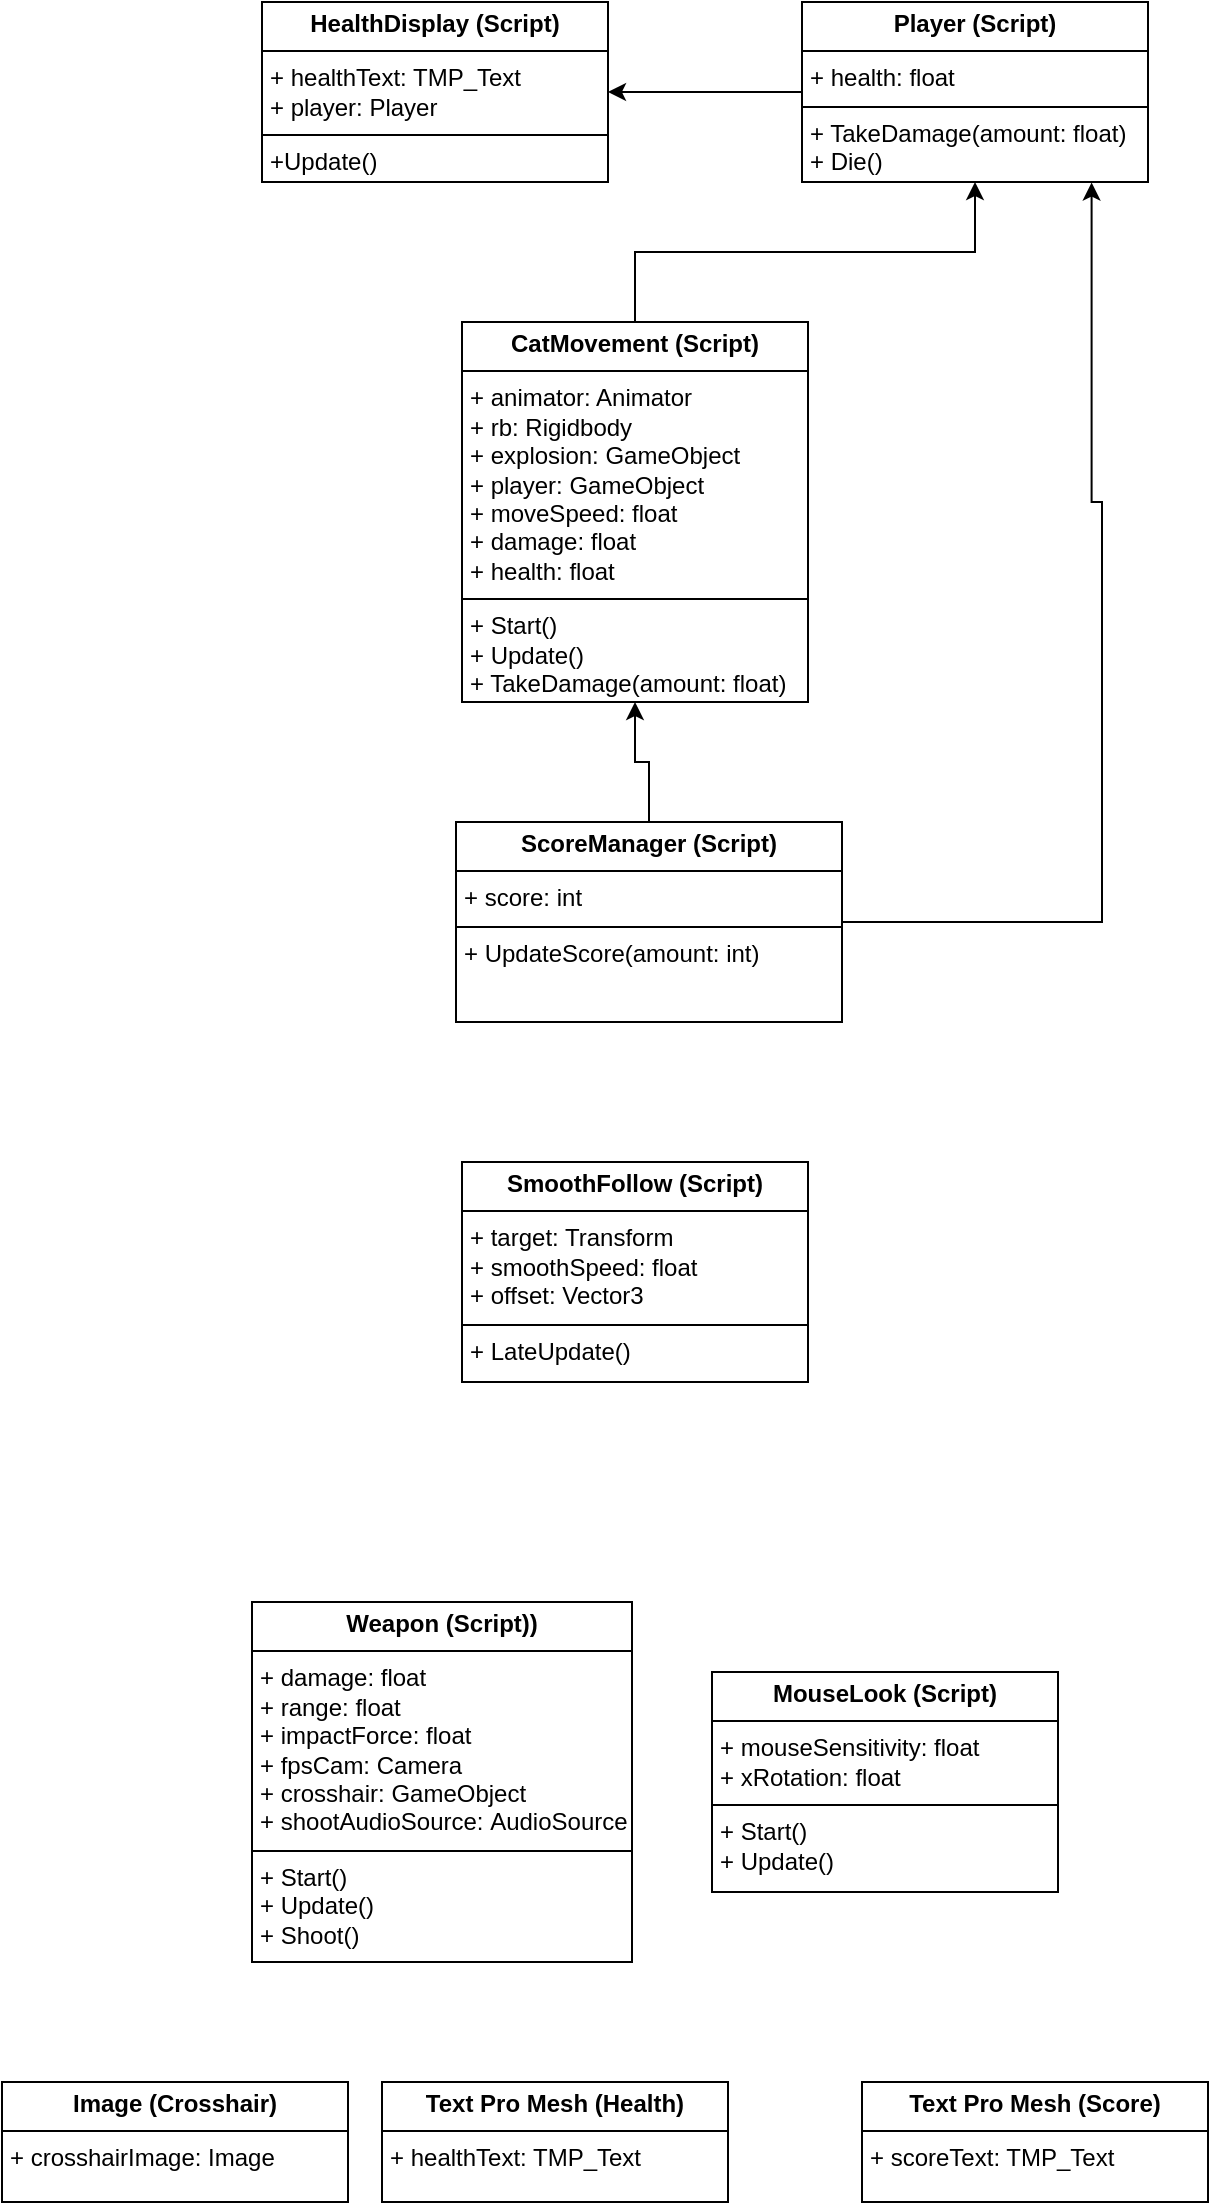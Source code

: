 <mxfile version="24.5.3" type="github">
  <diagram name="Page-1" id="X96pb6gemrsFgxf1uW4I">
    <mxGraphModel dx="1764" dy="1093" grid="1" gridSize="10" guides="1" tooltips="1" connect="1" arrows="1" fold="1" page="1" pageScale="1" pageWidth="827" pageHeight="1169" math="0" shadow="0">
      <root>
        <mxCell id="0" />
        <mxCell id="1" parent="0" />
        <mxCell id="RegmWioSiNK_sRXXEJvZ-21" style="edgeStyle=orthogonalEdgeStyle;rounded=0;orthogonalLoop=1;jettySize=auto;html=1;exitX=0;exitY=0.5;exitDx=0;exitDy=0;entryX=1;entryY=0.5;entryDx=0;entryDy=0;" edge="1" parent="1" source="RegmWioSiNK_sRXXEJvZ-3" target="RegmWioSiNK_sRXXEJvZ-4">
          <mxGeometry relative="1" as="geometry" />
        </mxCell>
        <mxCell id="RegmWioSiNK_sRXXEJvZ-3" value="&lt;p style=&quot;margin:0px;margin-top:4px;text-align:center;&quot;&gt;&lt;b&gt;Player (Script)&lt;/b&gt;&lt;/p&gt;&lt;hr size=&quot;1&quot; style=&quot;border-style:solid;&quot;&gt;&lt;p style=&quot;margin:0px;margin-left:4px;&quot;&gt;+ health: float&lt;/p&gt;&lt;hr size=&quot;1&quot; style=&quot;border-style:solid;&quot;&gt;&lt;p style=&quot;margin:0px;margin-left:4px;&quot;&gt;+ TakeDamage(amount: float)&lt;/p&gt;&lt;p style=&quot;margin:0px;margin-left:4px;&quot;&gt;+ Die()&lt;/p&gt;&lt;p style=&quot;margin:0px;margin-left:4px;&quot;&gt;&lt;br&gt;&lt;/p&gt;" style="verticalAlign=top;align=left;overflow=fill;html=1;whiteSpace=wrap;" vertex="1" parent="1">
          <mxGeometry x="440" y="40" width="173" height="90" as="geometry" />
        </mxCell>
        <mxCell id="RegmWioSiNK_sRXXEJvZ-4" value="&lt;p style=&quot;margin:0px;margin-top:4px;text-align:center;&quot;&gt;&lt;b&gt;HealthDisplay (Script)&lt;/b&gt;&lt;br&gt;&lt;/p&gt;&lt;hr size=&quot;1&quot; style=&quot;border-style:solid;&quot;&gt;&lt;p style=&quot;margin:0px;margin-left:4px;&quot;&gt;+&amp;nbsp;healthText: TMP_Text&lt;/p&gt;&lt;p style=&quot;margin:0px;margin-left:4px;&quot;&gt;+&amp;nbsp;player: Player&lt;/p&gt;&lt;hr size=&quot;1&quot; style=&quot;border-style:solid;&quot;&gt;&lt;p style=&quot;margin:0px;margin-left:4px;&quot;&gt;+&lt;span style=&quot;background-color: initial;&quot;&gt;Update()&lt;/span&gt;&lt;/p&gt;&lt;div&gt;&lt;span style=&quot;background-color: initial;&quot;&gt;&lt;br&gt;&lt;/span&gt;&lt;/div&gt;&lt;p style=&quot;margin:0px;margin-left:4px;&quot;&gt;&lt;br&gt;&lt;/p&gt;" style="verticalAlign=top;align=left;overflow=fill;html=1;whiteSpace=wrap;" vertex="1" parent="1">
          <mxGeometry x="170" y="40" width="173" height="90" as="geometry" />
        </mxCell>
        <mxCell id="RegmWioSiNK_sRXXEJvZ-22" style="edgeStyle=orthogonalEdgeStyle;rounded=0;orthogonalLoop=1;jettySize=auto;html=1;entryX=0.5;entryY=1;entryDx=0;entryDy=0;" edge="1" parent="1" source="RegmWioSiNK_sRXXEJvZ-6" target="RegmWioSiNK_sRXXEJvZ-3">
          <mxGeometry relative="1" as="geometry" />
        </mxCell>
        <mxCell id="RegmWioSiNK_sRXXEJvZ-6" value="&lt;p style=&quot;margin:0px;margin-top:4px;text-align:center;&quot;&gt;&lt;span style=&quot;background-color: initial; text-align: left;&quot;&gt;&lt;b&gt;CatMovement (Script)&lt;/b&gt;&lt;/span&gt;&lt;/p&gt;&lt;hr size=&quot;1&quot; style=&quot;border-style:solid;&quot;&gt;&lt;p style=&quot;margin:0px;margin-left:4px;&quot;&gt;+&amp;nbsp;&lt;span style=&quot;background-color: initial;&quot;&gt;animator: Animator&lt;/span&gt;&lt;/p&gt;&lt;p style=&quot;margin:0px;margin-left:4px;&quot;&gt;+ rb: Rigidbody&lt;/p&gt;&lt;p style=&quot;margin:0px;margin-left:4px;&quot;&gt;+ explosion: GameObject&lt;/p&gt;&lt;p style=&quot;margin:0px;margin-left:4px;&quot;&gt;+ player: GameObject&lt;/p&gt;&lt;p style=&quot;margin:0px;margin-left:4px;&quot;&gt;+ moveSpeed: float&lt;/p&gt;&lt;p style=&quot;margin:0px;margin-left:4px;&quot;&gt;+ damage: float&lt;/p&gt;&lt;p style=&quot;margin:0px;margin-left:4px;&quot;&gt;+ health: float&lt;/p&gt;&lt;hr size=&quot;1&quot; style=&quot;border-style:solid;&quot;&gt;&lt;p style=&quot;margin:0px;margin-left:4px;&quot;&gt;+&amp;nbsp;&lt;span style=&quot;background-color: initial;&quot;&gt;Start()&lt;/span&gt;&lt;/p&gt;&lt;p style=&quot;margin:0px;margin-left:4px;&quot;&gt;+ Update()&lt;/p&gt;&lt;p style=&quot;margin:0px;margin-left:4px;&quot;&gt;+ TakeDamage(amount: float)&lt;/p&gt;" style="verticalAlign=top;align=left;overflow=fill;html=1;whiteSpace=wrap;" vertex="1" parent="1">
          <mxGeometry x="270" y="200" width="173" height="190" as="geometry" />
        </mxCell>
        <mxCell id="RegmWioSiNK_sRXXEJvZ-23" style="edgeStyle=orthogonalEdgeStyle;rounded=0;orthogonalLoop=1;jettySize=auto;html=1;entryX=0.5;entryY=1;entryDx=0;entryDy=0;" edge="1" parent="1" source="RegmWioSiNK_sRXXEJvZ-8" target="RegmWioSiNK_sRXXEJvZ-6">
          <mxGeometry relative="1" as="geometry" />
        </mxCell>
        <mxCell id="RegmWioSiNK_sRXXEJvZ-24" style="edgeStyle=orthogonalEdgeStyle;rounded=0;orthogonalLoop=1;jettySize=auto;html=1;entryX=0.837;entryY=1.003;entryDx=0;entryDy=0;entryPerimeter=0;" edge="1" parent="1" source="RegmWioSiNK_sRXXEJvZ-8" target="RegmWioSiNK_sRXXEJvZ-3">
          <mxGeometry relative="1" as="geometry">
            <mxPoint x="670" y="160.0" as="targetPoint" />
            <Array as="points">
              <mxPoint x="590" y="500" />
              <mxPoint x="590" y="290" />
              <mxPoint x="585" y="290" />
            </Array>
          </mxGeometry>
        </mxCell>
        <mxCell id="RegmWioSiNK_sRXXEJvZ-8" value="&lt;p style=&quot;text-align: center; margin: 4px 0px 0px;&quot;&gt;&lt;span style=&quot;background-color: initial; text-align: left;&quot;&gt;&lt;b&gt;ScoreManager (Script)&lt;/b&gt;&lt;/span&gt;&lt;br&gt;&lt;/p&gt;&lt;hr size=&quot;1&quot; style=&quot;border-style:solid;&quot;&gt;&lt;p style=&quot;margin:0px;margin-left:4px;&quot;&gt;+&amp;nbsp;score: int&lt;br&gt;&lt;/p&gt;&lt;hr size=&quot;1&quot; style=&quot;border-style:solid;&quot;&gt;&lt;p style=&quot;margin:0px;margin-left:4px;&quot;&gt;+&amp;nbsp;UpdateScore(amount: int)&lt;/p&gt;&lt;div&gt;&lt;span style=&quot;background-color: initial;&quot;&gt;&lt;br&gt;&lt;/span&gt;&lt;/div&gt;&lt;p style=&quot;margin:0px;margin-left:4px;&quot;&gt;&lt;br&gt;&lt;/p&gt;" style="verticalAlign=top;align=left;overflow=fill;html=1;whiteSpace=wrap;" vertex="1" parent="1">
          <mxGeometry x="267" y="450" width="193" height="100" as="geometry" />
        </mxCell>
        <mxCell id="RegmWioSiNK_sRXXEJvZ-12" value="&lt;p style=&quot;text-align: center; margin: 4px 0px 0px;&quot;&gt;&lt;span style=&quot;background-color: initial; text-align: left;&quot;&gt;&lt;b&gt;SmoothFollow&lt;/b&gt;&lt;/span&gt;&lt;span style=&quot;background-color: initial; text-align: left;&quot;&gt;&lt;b&gt;&amp;nbsp;(Script)&lt;/b&gt;&lt;/span&gt;&lt;br&gt;&lt;/p&gt;&lt;hr size=&quot;1&quot; style=&quot;border-style:solid;&quot;&gt;&lt;p style=&quot;margin:0px;margin-left:4px;&quot;&gt;+&amp;nbsp;&lt;span style=&quot;background-color: initial;&quot;&gt;target: Transform&lt;/span&gt;&lt;br&gt;&lt;/p&gt;&lt;p style=&quot;margin:0px;margin-left:4px;&quot;&gt;+ smoothSpeed: float&lt;/p&gt;&lt;p style=&quot;margin:0px;margin-left:4px;&quot;&gt;+ offset: Vector3&lt;/p&gt;&lt;hr size=&quot;1&quot; style=&quot;border-style:solid;&quot;&gt;&lt;p style=&quot;margin:0px;margin-left:4px;&quot;&gt;+&amp;nbsp;LateUpdate()&lt;/p&gt;&lt;div&gt;&lt;span style=&quot;background-color: initial;&quot;&gt;&lt;br&gt;&lt;/span&gt;&lt;/div&gt;&lt;p style=&quot;margin:0px;margin-left:4px;&quot;&gt;&lt;br&gt;&lt;/p&gt;" style="verticalAlign=top;align=left;overflow=fill;html=1;whiteSpace=wrap;" vertex="1" parent="1">
          <mxGeometry x="270" y="620" width="173" height="110" as="geometry" />
        </mxCell>
        <mxCell id="RegmWioSiNK_sRXXEJvZ-14" value="&lt;p style=&quot;text-align: center; margin: 4px 0px 0px;&quot;&gt;&lt;span style=&quot;background-color: initial; text-align: left;&quot;&gt;&lt;b&gt;Weapon (Script)&lt;/b&gt;&lt;/span&gt;&lt;span style=&quot;background-color: initial; text-align: left;&quot;&gt;&lt;b&gt;)&lt;/b&gt;&lt;/span&gt;&lt;br&gt;&lt;/p&gt;&lt;hr size=&quot;1&quot; style=&quot;border-style:solid;&quot;&gt;&lt;p style=&quot;margin:0px;margin-left:4px;&quot;&gt;+&amp;nbsp;&lt;span style=&quot;background-color: initial;&quot;&gt;damage: float&lt;/span&gt;&lt;br&gt;&lt;/p&gt;&lt;p style=&quot;margin:0px;margin-left:4px;&quot;&gt;+ range: float&lt;/p&gt;&lt;p style=&quot;margin:0px;margin-left:4px;&quot;&gt;+ impactForce: float&lt;/p&gt;&lt;p style=&quot;margin:0px;margin-left:4px;&quot;&gt;+ fpsCam: Camera&lt;/p&gt;&lt;p style=&quot;margin:0px;margin-left:4px;&quot;&gt;+ crosshair: GameObject&lt;/p&gt;&lt;p style=&quot;margin:0px;margin-left:4px;&quot;&gt;+ shootAudioSource:&lt;span style=&quot;background-color: initial;&quot;&gt;&amp;nbsp;AudioSource&lt;/span&gt;&lt;/p&gt;&lt;hr size=&quot;1&quot; style=&quot;border-style:solid;&quot;&gt;&lt;p style=&quot;margin:0px;margin-left:4px;&quot;&gt;+&amp;nbsp;&lt;span style=&quot;background-color: initial;&quot;&gt;Start()&lt;/span&gt;&lt;/p&gt;&lt;p style=&quot;margin:0px;margin-left:4px;&quot;&gt;+ Update()&lt;/p&gt;&lt;p style=&quot;margin:0px;margin-left:4px;&quot;&gt;+ Shoot()&lt;/p&gt;&lt;div&gt;&lt;span style=&quot;background-color: initial;&quot;&gt;&lt;br&gt;&lt;/span&gt;&lt;/div&gt;&lt;p style=&quot;margin:0px;margin-left:4px;&quot;&gt;&lt;br&gt;&lt;/p&gt;" style="verticalAlign=top;align=left;overflow=fill;html=1;whiteSpace=wrap;" vertex="1" parent="1">
          <mxGeometry x="165" y="840" width="190" height="180" as="geometry" />
        </mxCell>
        <mxCell id="RegmWioSiNK_sRXXEJvZ-16" value="&lt;p style=&quot;margin: 4px 0px 0px; text-align: center;&quot;&gt;&lt;b&gt;MouseLook (Script)&lt;/b&gt;&lt;br&gt;&lt;/p&gt;&lt;hr size=&quot;1&quot; style=&quot;border-style:solid;&quot;&gt;&lt;p style=&quot;margin:0px;margin-left:4px;&quot;&gt;+&amp;nbsp;&lt;span style=&quot;background-color: initial;&quot;&gt;mouseSensitivity: float&lt;/span&gt;&lt;br&gt;&lt;/p&gt;&lt;p style=&quot;margin:0px;margin-left:4px;&quot;&gt;+ xRotation: float&lt;/p&gt;&lt;hr size=&quot;1&quot; style=&quot;border-style:solid;&quot;&gt;&lt;p style=&quot;margin:0px;margin-left:4px;&quot;&gt;+&amp;nbsp;&lt;span style=&quot;background-color: initial;&quot;&gt;Start()&lt;/span&gt;&lt;/p&gt;&lt;p style=&quot;margin:0px;margin-left:4px;&quot;&gt;+ Update()&lt;/p&gt;&lt;div&gt;&lt;span style=&quot;background-color: initial;&quot;&gt;&lt;br&gt;&lt;/span&gt;&lt;/div&gt;&lt;p style=&quot;margin:0px;margin-left:4px;&quot;&gt;&lt;br&gt;&lt;/p&gt;" style="verticalAlign=top;align=left;overflow=fill;html=1;whiteSpace=wrap;" vertex="1" parent="1">
          <mxGeometry x="395" y="875" width="173" height="110" as="geometry" />
        </mxCell>
        <mxCell id="RegmWioSiNK_sRXXEJvZ-17" value="&lt;p style=&quot;text-align: center; margin: 4px 0px 0px;&quot;&gt;&lt;b&gt;Image (Crosshair)&lt;/b&gt;&lt;br&gt;&lt;/p&gt;&lt;hr size=&quot;1&quot; style=&quot;border-style:solid;&quot;&gt;&lt;p style=&quot;margin:0px;margin-left:4px;&quot;&gt;+&amp;nbsp;crosshairImage: Image&lt;/p&gt;&lt;div&gt;&lt;span style=&quot;background-color: initial;&quot;&gt;&lt;br&gt;&lt;/span&gt;&lt;/div&gt;&lt;p style=&quot;margin:0px;margin-left:4px;&quot;&gt;&lt;br&gt;&lt;/p&gt;" style="verticalAlign=top;align=left;overflow=fill;html=1;whiteSpace=wrap;" vertex="1" parent="1">
          <mxGeometry x="40" y="1080" width="173" height="60" as="geometry" />
        </mxCell>
        <mxCell id="RegmWioSiNK_sRXXEJvZ-18" value="&lt;p style=&quot;text-align: center; margin: 4px 0px 0px;&quot;&gt;&lt;b&gt;Text Pro Mesh (Health)&lt;/b&gt;&lt;br&gt;&lt;/p&gt;&lt;hr size=&quot;1&quot; style=&quot;border-style:solid;&quot;&gt;&lt;p style=&quot;margin:0px;margin-left:4px;&quot;&gt;+ healthText: TMP_Text&lt;/p&gt;&lt;div&gt;&lt;span style=&quot;background-color: initial;&quot;&gt;&lt;br&gt;&lt;/span&gt;&lt;/div&gt;&lt;p style=&quot;margin:0px;margin-left:4px;&quot;&gt;&lt;br&gt;&lt;/p&gt;" style="verticalAlign=top;align=left;overflow=fill;html=1;whiteSpace=wrap;" vertex="1" parent="1">
          <mxGeometry x="230" y="1080" width="173" height="60" as="geometry" />
        </mxCell>
        <mxCell id="RegmWioSiNK_sRXXEJvZ-20" value="&lt;p style=&quot;text-align: center; margin: 4px 0px 0px;&quot;&gt;&lt;b&gt;Text Pro Mesh (Score)&lt;/b&gt;&lt;br&gt;&lt;/p&gt;&lt;hr size=&quot;1&quot; style=&quot;border-style:solid;&quot;&gt;&lt;p style=&quot;margin:0px;margin-left:4px;&quot;&gt;+ scoreText: TMP_Text&lt;/p&gt;&lt;div&gt;&lt;span style=&quot;background-color: initial;&quot;&gt;&lt;br&gt;&lt;/span&gt;&lt;/div&gt;&lt;p style=&quot;margin:0px;margin-left:4px;&quot;&gt;&lt;br&gt;&lt;/p&gt;" style="verticalAlign=top;align=left;overflow=fill;html=1;whiteSpace=wrap;" vertex="1" parent="1">
          <mxGeometry x="470" y="1080" width="173" height="60" as="geometry" />
        </mxCell>
      </root>
    </mxGraphModel>
  </diagram>
</mxfile>
